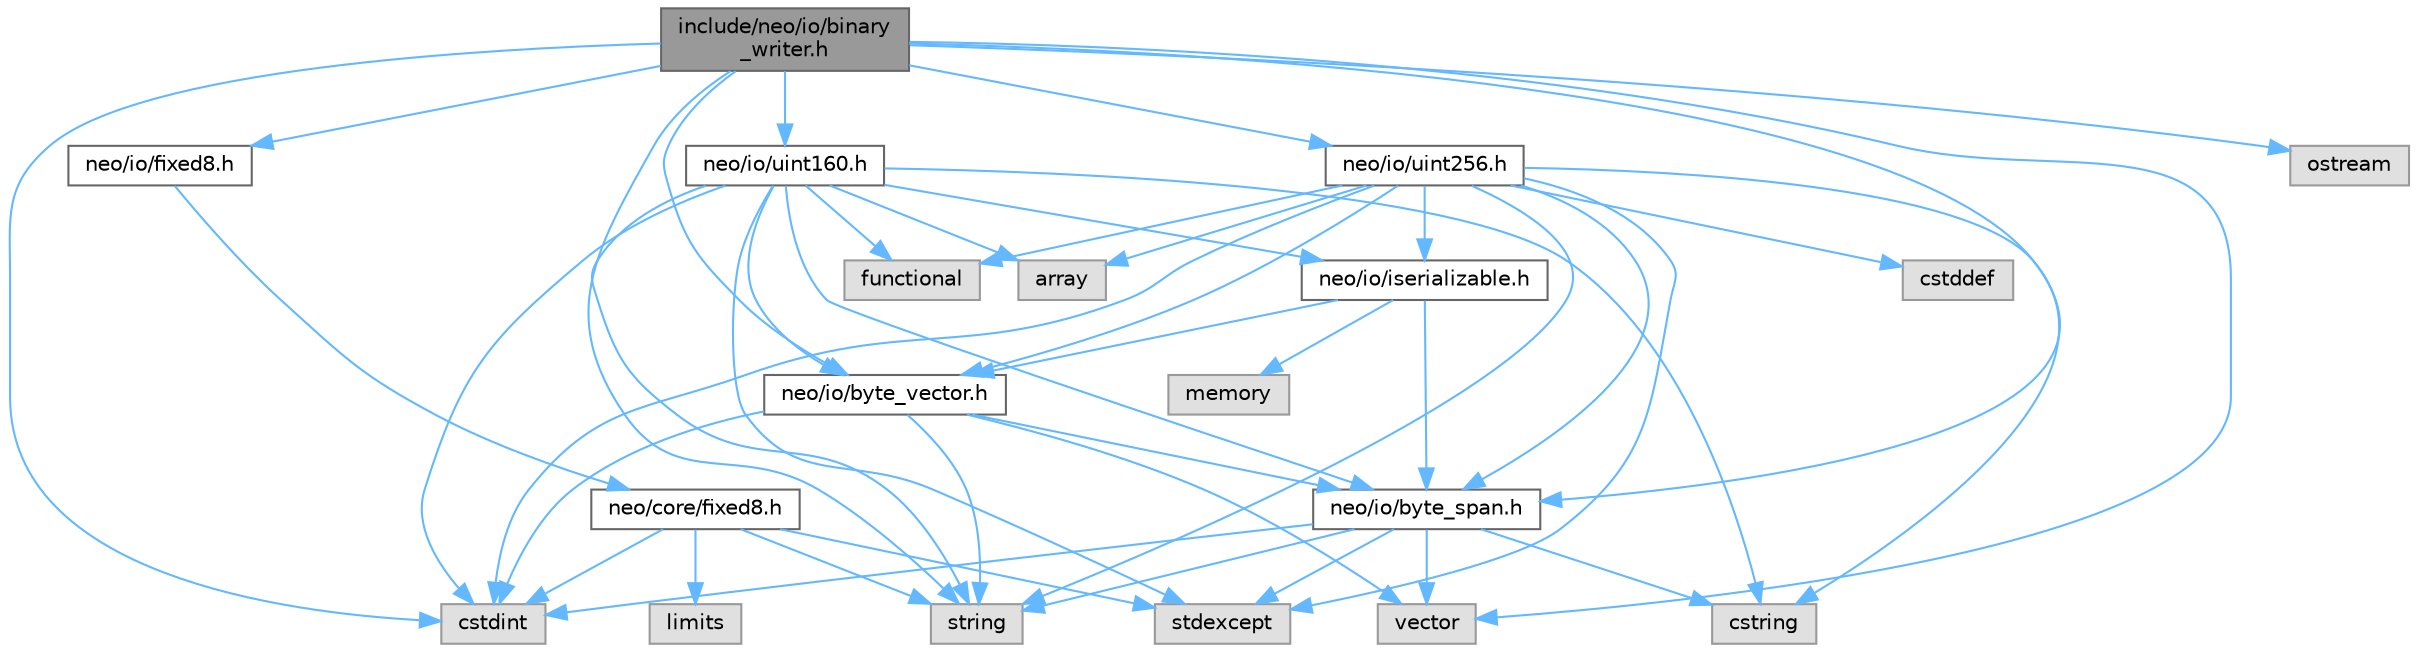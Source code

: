 digraph "include/neo/io/binary_writer.h"
{
 // LATEX_PDF_SIZE
  bgcolor="transparent";
  edge [fontname=Helvetica,fontsize=10,labelfontname=Helvetica,labelfontsize=10];
  node [fontname=Helvetica,fontsize=10,shape=box,height=0.2,width=0.4];
  Node1 [id="Node000001",label="include/neo/io/binary\l_writer.h",height=0.2,width=0.4,color="gray40", fillcolor="grey60", style="filled", fontcolor="black",tooltip=" "];
  Node1 -> Node2 [id="edge46_Node000001_Node000002",color="steelblue1",style="solid",tooltip=" "];
  Node2 [id="Node000002",label="neo/io/byte_span.h",height=0.2,width=0.4,color="grey40", fillcolor="white", style="filled",URL="$io_2byte__span_8h.html",tooltip=" "];
  Node2 -> Node3 [id="edge47_Node000002_Node000003",color="steelblue1",style="solid",tooltip=" "];
  Node3 [id="Node000003",label="cstdint",height=0.2,width=0.4,color="grey60", fillcolor="#E0E0E0", style="filled",tooltip=" "];
  Node2 -> Node4 [id="edge48_Node000002_Node000004",color="steelblue1",style="solid",tooltip=" "];
  Node4 [id="Node000004",label="cstring",height=0.2,width=0.4,color="grey60", fillcolor="#E0E0E0", style="filled",tooltip=" "];
  Node2 -> Node5 [id="edge49_Node000002_Node000005",color="steelblue1",style="solid",tooltip=" "];
  Node5 [id="Node000005",label="stdexcept",height=0.2,width=0.4,color="grey60", fillcolor="#E0E0E0", style="filled",tooltip=" "];
  Node2 -> Node6 [id="edge50_Node000002_Node000006",color="steelblue1",style="solid",tooltip=" "];
  Node6 [id="Node000006",label="string",height=0.2,width=0.4,color="grey60", fillcolor="#E0E0E0", style="filled",tooltip=" "];
  Node2 -> Node7 [id="edge51_Node000002_Node000007",color="steelblue1",style="solid",tooltip=" "];
  Node7 [id="Node000007",label="vector",height=0.2,width=0.4,color="grey60", fillcolor="#E0E0E0", style="filled",tooltip=" "];
  Node1 -> Node8 [id="edge52_Node000001_Node000008",color="steelblue1",style="solid",tooltip=" "];
  Node8 [id="Node000008",label="neo/io/byte_vector.h",height=0.2,width=0.4,color="grey40", fillcolor="white", style="filled",URL="$io_2byte__vector_8h.html",tooltip=" "];
  Node8 -> Node2 [id="edge53_Node000008_Node000002",color="steelblue1",style="solid",tooltip=" "];
  Node8 -> Node3 [id="edge54_Node000008_Node000003",color="steelblue1",style="solid",tooltip=" "];
  Node8 -> Node6 [id="edge55_Node000008_Node000006",color="steelblue1",style="solid",tooltip=" "];
  Node8 -> Node7 [id="edge56_Node000008_Node000007",color="steelblue1",style="solid",tooltip=" "];
  Node1 -> Node9 [id="edge57_Node000001_Node000009",color="steelblue1",style="solid",tooltip=" "];
  Node9 [id="Node000009",label="neo/io/fixed8.h",height=0.2,width=0.4,color="grey40", fillcolor="white", style="filled",URL="$io_2fixed8_8h.html",tooltip=" "];
  Node9 -> Node10 [id="edge58_Node000009_Node000010",color="steelblue1",style="solid",tooltip=" "];
  Node10 [id="Node000010",label="neo/core/fixed8.h",height=0.2,width=0.4,color="grey40", fillcolor="white", style="filled",URL="$core_2fixed8_8h.html",tooltip=" "];
  Node10 -> Node3 [id="edge59_Node000010_Node000003",color="steelblue1",style="solid",tooltip=" "];
  Node10 -> Node11 [id="edge60_Node000010_Node000011",color="steelblue1",style="solid",tooltip=" "];
  Node11 [id="Node000011",label="limits",height=0.2,width=0.4,color="grey60", fillcolor="#E0E0E0", style="filled",tooltip=" "];
  Node10 -> Node5 [id="edge61_Node000010_Node000005",color="steelblue1",style="solid",tooltip=" "];
  Node10 -> Node6 [id="edge62_Node000010_Node000006",color="steelblue1",style="solid",tooltip=" "];
  Node1 -> Node12 [id="edge63_Node000001_Node000012",color="steelblue1",style="solid",tooltip=" "];
  Node12 [id="Node000012",label="neo/io/uint160.h",height=0.2,width=0.4,color="grey40", fillcolor="white", style="filled",URL="$uint160_8h.html",tooltip=" "];
  Node12 -> Node2 [id="edge64_Node000012_Node000002",color="steelblue1",style="solid",tooltip=" "];
  Node12 -> Node8 [id="edge65_Node000012_Node000008",color="steelblue1",style="solid",tooltip=" "];
  Node12 -> Node13 [id="edge66_Node000012_Node000013",color="steelblue1",style="solid",tooltip=" "];
  Node13 [id="Node000013",label="neo/io/iserializable.h",height=0.2,width=0.4,color="grey40", fillcolor="white", style="filled",URL="$iserializable_8h.html",tooltip=" "];
  Node13 -> Node2 [id="edge67_Node000013_Node000002",color="steelblue1",style="solid",tooltip=" "];
  Node13 -> Node8 [id="edge68_Node000013_Node000008",color="steelblue1",style="solid",tooltip=" "];
  Node13 -> Node14 [id="edge69_Node000013_Node000014",color="steelblue1",style="solid",tooltip=" "];
  Node14 [id="Node000014",label="memory",height=0.2,width=0.4,color="grey60", fillcolor="#E0E0E0", style="filled",tooltip=" "];
  Node12 -> Node15 [id="edge70_Node000012_Node000015",color="steelblue1",style="solid",tooltip=" "];
  Node15 [id="Node000015",label="array",height=0.2,width=0.4,color="grey60", fillcolor="#E0E0E0", style="filled",tooltip=" "];
  Node12 -> Node3 [id="edge71_Node000012_Node000003",color="steelblue1",style="solid",tooltip=" "];
  Node12 -> Node4 [id="edge72_Node000012_Node000004",color="steelblue1",style="solid",tooltip=" "];
  Node12 -> Node16 [id="edge73_Node000012_Node000016",color="steelblue1",style="solid",tooltip=" "];
  Node16 [id="Node000016",label="functional",height=0.2,width=0.4,color="grey60", fillcolor="#E0E0E0", style="filled",tooltip=" "];
  Node12 -> Node5 [id="edge74_Node000012_Node000005",color="steelblue1",style="solid",tooltip=" "];
  Node12 -> Node6 [id="edge75_Node000012_Node000006",color="steelblue1",style="solid",tooltip=" "];
  Node1 -> Node17 [id="edge76_Node000001_Node000017",color="steelblue1",style="solid",tooltip=" "];
  Node17 [id="Node000017",label="neo/io/uint256.h",height=0.2,width=0.4,color="grey40", fillcolor="white", style="filled",URL="$uint256_8h.html",tooltip=" "];
  Node17 -> Node2 [id="edge77_Node000017_Node000002",color="steelblue1",style="solid",tooltip=" "];
  Node17 -> Node8 [id="edge78_Node000017_Node000008",color="steelblue1",style="solid",tooltip=" "];
  Node17 -> Node13 [id="edge79_Node000017_Node000013",color="steelblue1",style="solid",tooltip=" "];
  Node17 -> Node15 [id="edge80_Node000017_Node000015",color="steelblue1",style="solid",tooltip=" "];
  Node17 -> Node18 [id="edge81_Node000017_Node000018",color="steelblue1",style="solid",tooltip=" "];
  Node18 [id="Node000018",label="cstddef",height=0.2,width=0.4,color="grey60", fillcolor="#E0E0E0", style="filled",tooltip=" "];
  Node17 -> Node3 [id="edge82_Node000017_Node000003",color="steelblue1",style="solid",tooltip=" "];
  Node17 -> Node4 [id="edge83_Node000017_Node000004",color="steelblue1",style="solid",tooltip=" "];
  Node17 -> Node16 [id="edge84_Node000017_Node000016",color="steelblue1",style="solid",tooltip=" "];
  Node17 -> Node5 [id="edge85_Node000017_Node000005",color="steelblue1",style="solid",tooltip=" "];
  Node17 -> Node6 [id="edge86_Node000017_Node000006",color="steelblue1",style="solid",tooltip=" "];
  Node1 -> Node3 [id="edge87_Node000001_Node000003",color="steelblue1",style="solid",tooltip=" "];
  Node1 -> Node19 [id="edge88_Node000001_Node000019",color="steelblue1",style="solid",tooltip=" "];
  Node19 [id="Node000019",label="ostream",height=0.2,width=0.4,color="grey60", fillcolor="#E0E0E0", style="filled",tooltip=" "];
  Node1 -> Node6 [id="edge89_Node000001_Node000006",color="steelblue1",style="solid",tooltip=" "];
  Node1 -> Node7 [id="edge90_Node000001_Node000007",color="steelblue1",style="solid",tooltip=" "];
}
